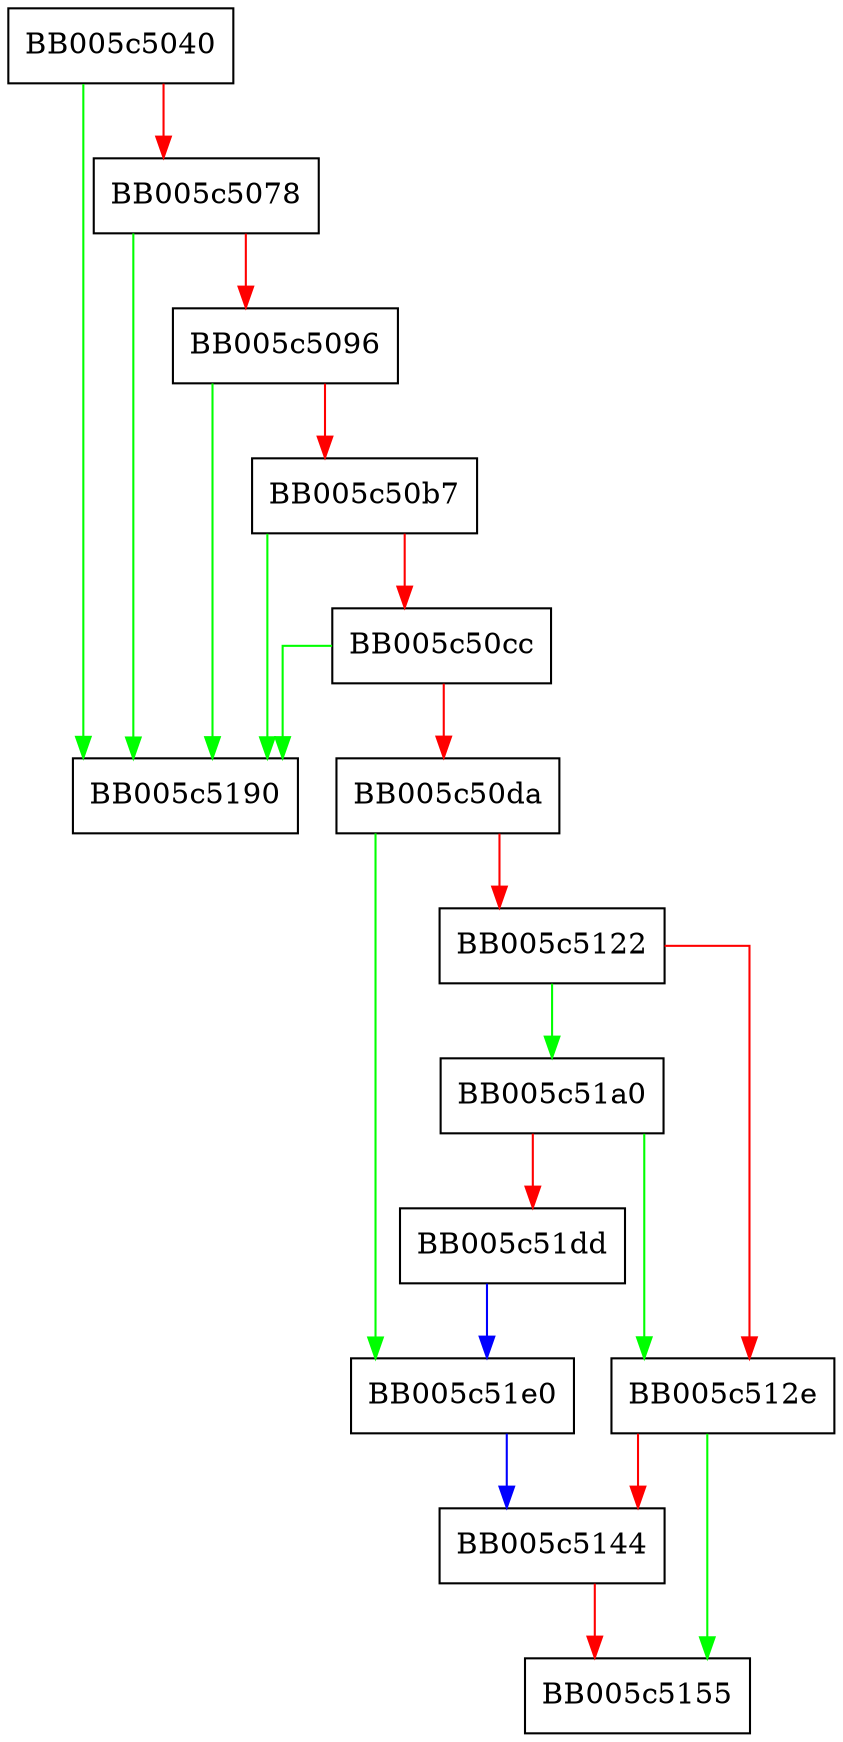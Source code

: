 digraph EVP_PKCS82PKEY {
  node [shape="box"];
  graph [splines=ortho];
  BB005c5040 -> BB005c5190 [color="green"];
  BB005c5040 -> BB005c5078 [color="red"];
  BB005c5078 -> BB005c5190 [color="green"];
  BB005c5078 -> BB005c5096 [color="red"];
  BB005c5096 -> BB005c5190 [color="green"];
  BB005c5096 -> BB005c50b7 [color="red"];
  BB005c50b7 -> BB005c5190 [color="green"];
  BB005c50b7 -> BB005c50cc [color="red"];
  BB005c50cc -> BB005c5190 [color="green"];
  BB005c50cc -> BB005c50da [color="red"];
  BB005c50da -> BB005c51e0 [color="green"];
  BB005c50da -> BB005c5122 [color="red"];
  BB005c5122 -> BB005c51a0 [color="green"];
  BB005c5122 -> BB005c512e [color="red"];
  BB005c512e -> BB005c5155 [color="green"];
  BB005c512e -> BB005c5144 [color="red"];
  BB005c5144 -> BB005c5155 [color="red"];
  BB005c51a0 -> BB005c512e [color="green"];
  BB005c51a0 -> BB005c51dd [color="red"];
  BB005c51dd -> BB005c51e0 [color="blue"];
  BB005c51e0 -> BB005c5144 [color="blue"];
}